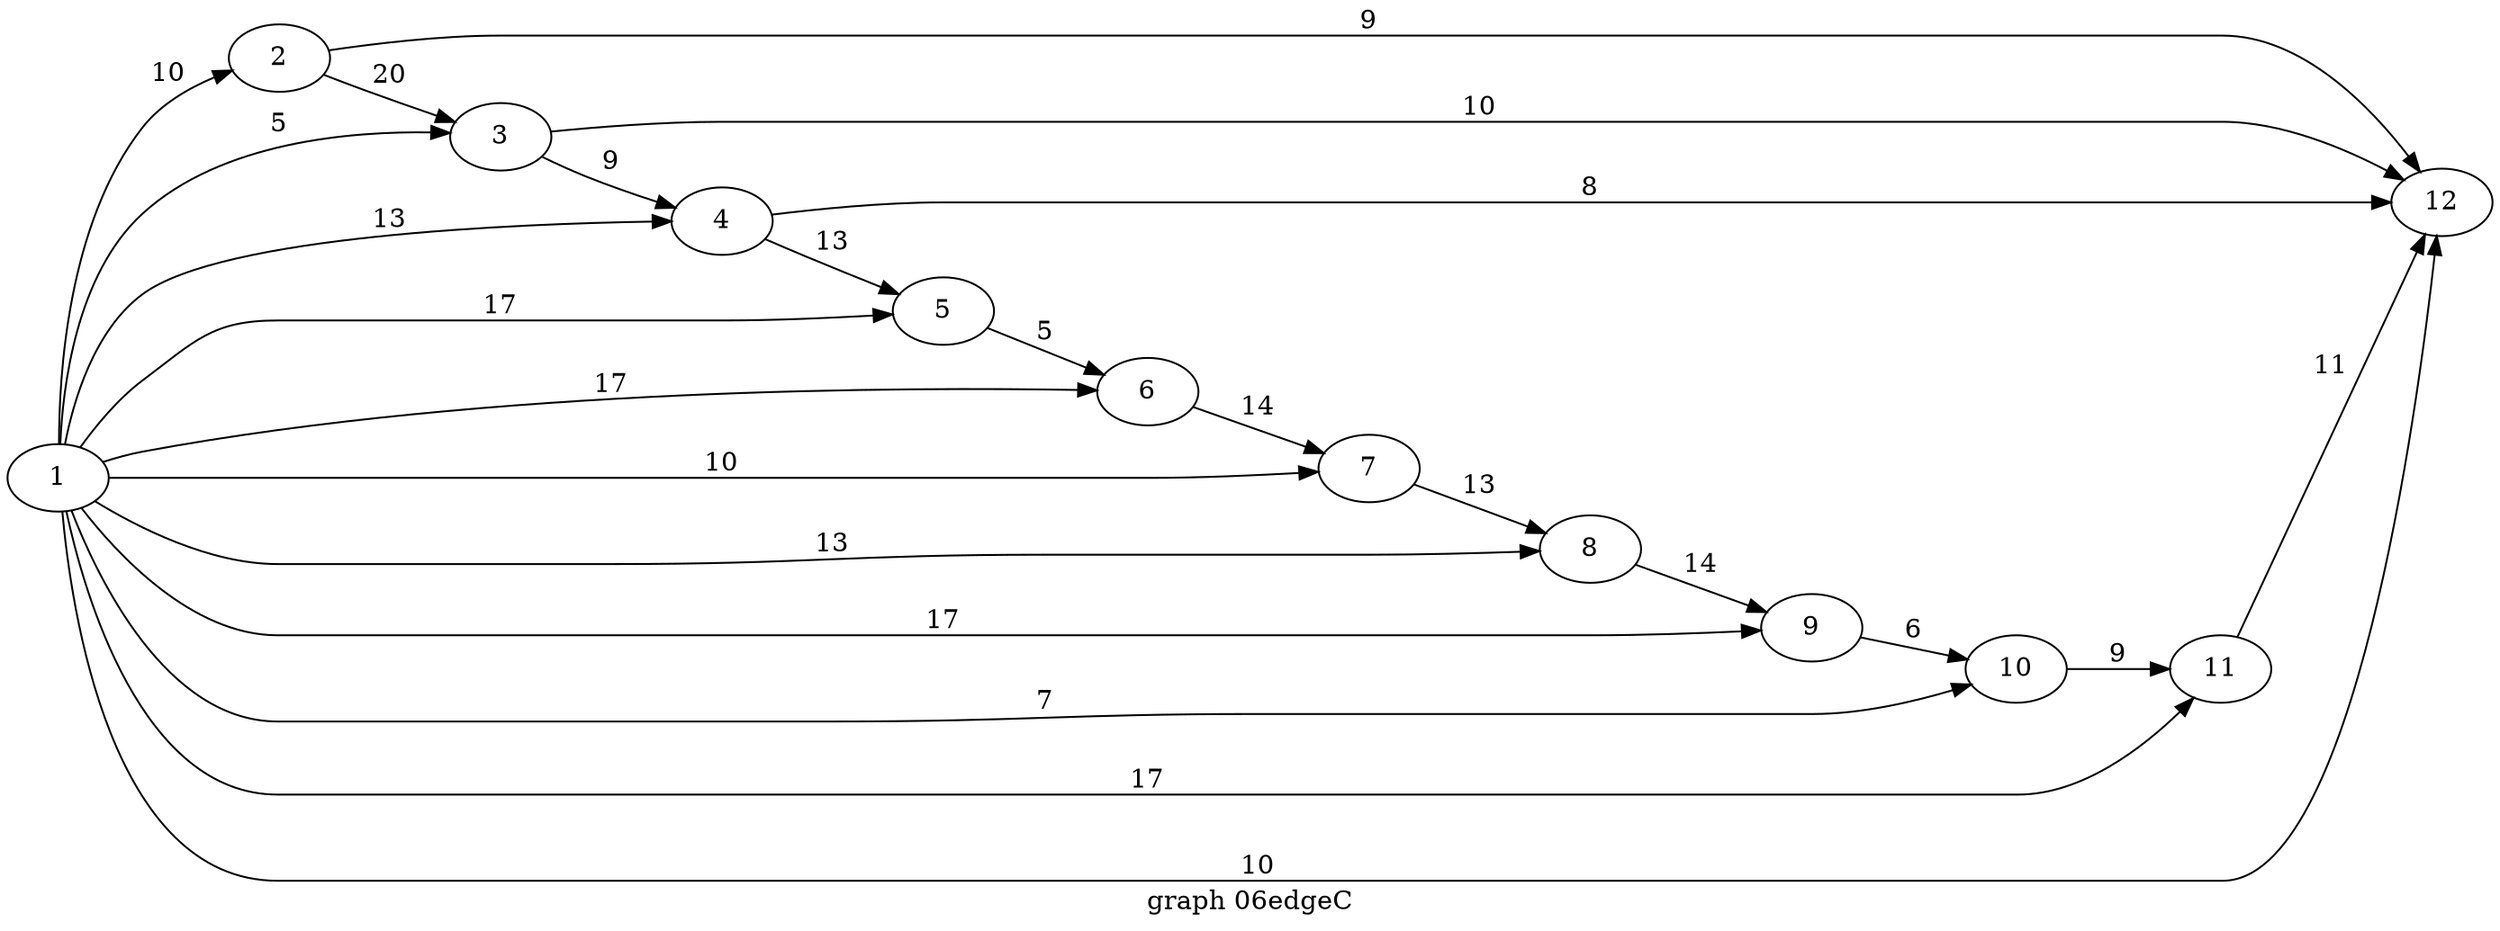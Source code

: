 digraph g{

rankdir = LR

1 -> 2 [label = " 10 "];
2 -> 3 [label = " 20 "];
3 -> 4 [label = " 9 "];
4 -> 5 [label = " 13 "];
5 -> 6 [label = " 5 "];
6 -> 7 [label = " 14 "];
7 -> 8 [label = " 13 "];
8 -> 9 [label = " 14 "];
9 -> 10 [label = " 6 "];
10 -> 11 [label = " 9 "];
11 -> 12 [label = " 11 "];
1 -> 3 [label = " 5 "];
1 -> 4 [label = " 13 "];
1 -> 5 [label = " 17 "];
1 -> 6 [label = " 17 "];
1 -> 7 [label = " 10 "];
1 -> 8 [label = " 13 "];
1 -> 9 [label = " 17 "];
1 -> 10 [label = " 7 "];
1 -> 11 [label = " 17 "];
1 -> 12 [label = " 10 "];
2 -> 12 [label = " 9 "];
3 -> 12 [label = " 10 "];
4 -> 12 [label = " 8 "];

label = "graph 06edgeC"
}